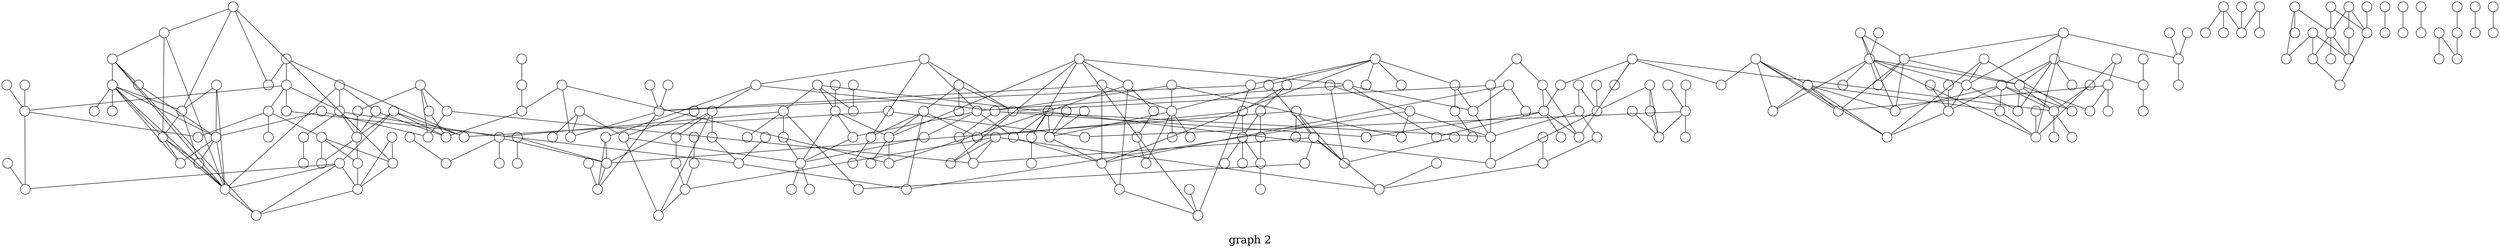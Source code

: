 /*****
graph 2
*****/

graph G {
  graph [splines=false overlap=false]
  node  [shape=ellipse, width=0.3, height=0.3, label=""]
  1 ;
  73 ;
  54 ;
  92 ;
  2 ;
  312 ;
  149 ;
  3 ;
  72 ;
  9 ;
  283 ;
  228 ;
  85 ;
  4 ;
  152 ;
  5 ;
  180 ;
  158 ;
  7 ;
  246 ;
  8 ;
  193 ;
  245 ;
  13 ;
  65 ;
  148 ;
  261 ;
  14 ;
  144 ;
  226 ;
  28 ;
  326 ;
  310 ;
  16 ;
  329 ;
  17 ;
  111 ;
  19 ;
  41 ;
  138 ;
  214 ;
  174 ;
  289 ;
  22 ;
  168 ;
  347 ;
  23 ;
  230 ;
  140 ;
  151 ;
  29 ;
  82 ;
  247 ;
  31 ;
  129 ;
  51 ;
  38 ;
  178 ;
  117 ;
  46 ;
  175 ;
  143 ;
  50 ;
  146 ;
  314 ;
  52 ;
  192 ;
  27 ;
  53 ;
  55 ;
  185 ;
  57 ;
  184 ;
  58 ;
  107 ;
  171 ;
  60 ;
  56 ;
  322 ;
  291 ;
  62 ;
  96 ;
  318 ;
  63 ;
  130 ;
  299 ;
  126 ;
  75 ;
  272 ;
  258 ;
  77 ;
  294 ;
  78 ;
  273 ;
  80 ;
  101 ;
  81 ;
  269 ;
  268 ;
  83 ;
  84 ;
  276 ;
  236 ;
  237 ;
  176 ;
  87 ;
  161 ;
  339 ;
  88 ;
  106 ;
  164 ;
  242 ;
  90 ;
  179 ;
  91 ;
  110 ;
  94 ;
  346 ;
  302 ;
  190 ;
  97 ;
  98 ;
  103 ;
  99 ;
  131 ;
  317 ;
  172 ;
  104 ;
  295 ;
  105 ;
  25 ;
  69 ;
  21 ;
  332 ;
  238 ;
  108 ;
  320 ;
  251 ;
  127 ;
  137 ;
  343 ;
  93 ;
  116 ;
  115 ;
  118 ;
  59 ;
  211 ;
  122 ;
  235 ;
  281 ;
  135 ;
  128 ;
  150 ;
  300 ;
  204 ;
  191 ;
  132 ;
  45 ;
  133 ;
  183 ;
  134 ;
  136 ;
  125 ;
  32 ;
  139 ;
  284 ;
  159 ;
  141 ;
  257 ;
  39 ;
  225 ;
  68 ;
  321 ;
  227 ;
  162 ;
  333 ;
  100 ;
  324 ;
  189 ;
  181 ;
  155 ;
  157 ;
  156 ;
  213 ;
  285 ;
  165 ;
  169 ;
  334 ;
  188 ;
  166 ;
  198 ;
  170 ;
  250 ;
  64 ;
  173 ;
  34 ;
  202 ;
  112 ;
  293 ;
  290 ;
  177 ;
  86 ;
  206 ;
  218 ;
  195 ;
  306 ;
  36 ;
  309 ;
  186 ;
  221 ;
  49 ;
  205 ;
  61 ;
  197 ;
  199 ;
  288 ;
  231 ;
  200 ;
  10 ;
  123 ;
  201 ;
  266 ;
  254 ;
  260 ;
  208 ;
  277 ;
  119 ;
  212 ;
  298 ;
  344 ;
  252 ;
  224 ;
  229 ;
  307 ;
  253 ;
  232 ;
  233 ;
  256 ;
  234 ;
  239 ;
  240 ;
  243 ;
  216 ;
  167 ;
  340 ;
  248 ;
  311 ;
  249 ;
  330 ;
  196 ;
  338 ;
  160 ;
  263 ;
  296 ;
  102 ;
  325 ;
  271 ;
  274 ;
  323 ;
  279 ;
  280 ;
  121 ;
  24 ;
  194 ;
  187 ;
  303 ;
  345 ;
  328 ;
  305 ;
  313 ;
  331 ;
  30 ;
  337 ;
  341 ;
  203 ;
  67 ;
  1 -- 54;
  1 -- 73;
  1 -- 92;
  73 -- 88;
  73 -- 126;
  73 -- 130;
  73 -- 299;
  2 -- 149;
  2 -- 312;
  149 -- 162;
  149 -- 226;
  149 -- 333;
  3 -- 9;
  3 -- 72;
  3 -- 85;
  3 -- 228;
  3 -- 274;
  3 -- 283;
  72 -- 165;
  72 -- 212;
  9 -- 105;
  9 -- 341;
  85 -- 176;
  85 -- 258;
  4 -- 78;
  4 -- 152;
  152 -- 181;
  152 -- 339;
  5 -- 156;
  5 -- 158;
  5 -- 180;
  5 -- 235;
  180 -- 242;
  158 -- 317;
  7 -- 38;
  7 -- 103;
  7 -- 168;
  7 -- 246;
  246 -- 340;
  8 -- 193;
  8 -- 201;
  8 -- 245;
  13 -- 65;
  13 -- 148;
  13 -- 261;
  261 -- 268;
  261 -- 345;
  14 -- 28;
  14 -- 144;
  14 -- 226;
  14 -- 310;
  14 -- 326;
  28 -- 140;
  28 -- 151;
  28 -- 226;
  28 -- 310;
  28 -- 326;
  16 -- 29;
  16 -- 118;
  16 -- 329;
  16 -- 331;
  17 -- 111;
  17 -- 116;
  17 -- 140;
  111 -- 137;
  111 -- 214;
  111 -- 279;
  111 -- 312;
  111 -- 326;
  111 -- 343;
  19 -- 41;
  19 -- 138;
  19 -- 174;
  19 -- 214;
  19 -- 289;
  41 -- 140;
  41 -- 151;
  41 -- 230;
  41 -- 243;
  41 -- 337;
  214 -- 230;
  214 -- 289;
  214 -- 333;
  174 -- 293;
  22 -- 87;
  22 -- 168;
  22 -- 347;
  168 -- 291;
  168 -- 339;
  23 -- 83;
  23 -- 144;
  23 -- 230;
  23 -- 237;
  23 -- 240;
  230 -- 253;
  230 -- 307;
  151 -- 312;
  29 -- 82;
  29 -- 106;
  29 -- 247;
  29 -- 338;
  82 -- 268;
  31 -- 51;
  31 -- 129;
  129 -- 168;
  129 -- 291;
  51 -- 84;
  51 -- 237;
  38 -- 117;
  38 -- 141;
  38 -- 178;
  178 -- 186;
  178 -- 206;
  178 -- 231;
  178 -- 345;
  117 -- 231;
  117 -- 280;
  46 -- 143;
  46 -- 175;
  46 -- 177;
  143 -- 225;
  143 -- 227;
  143 -- 321;
  50 -- 146;
  50 -- 148;
  50 -- 314;
  146 -- 317;
  52 -- 192;
  192 -- 205;
  27 -- 54;
  27 -- 324;
  53 -- 54;
  53 -- 94;
  53 -- 242;
  53 -- 317;
  55 -- 170;
  55 -- 185;
  55 -- 200;
  185 -- 274;
  57 -- 92;
  57 -- 108;
  57 -- 184;
  57 -- 249;
  184 -- 251;
  184 -- 309;
  58 -- 107;
  58 -- 171;
  58 -- 269;
  107 -- 171;
  60 -- 291;
  60 -- 313;
  60 -- 322;
  56 -- 60;
  56 -- 298;
  291 -- 329;
  62 -- 96;
  62 -- 98;
  62 -- 161;
  62 -- 170;
  62 -- 318;
  62 -- 341;
  96 -- 190;
  96 -- 314;
  96 -- 323;
  63 -- 261;
  130 -- 191;
  130 -- 204;
  130 -- 300;
  299 -- 300;
  299 -- 302;
  126 -- 260;
  75 -- 258;
  75 -- 272;
  75 -- 274;
  258 -- 291;
  77 -- 231;
  77 -- 294;
  78 -- 181;
  78 -- 273;
  273 -- 306;
  80 -- 88;
  80 -- 101;
  80 -- 320;
  101 -- 242;
  101 -- 317;
  81 -- 269;
  269 -- 329;
  268 -- 271;
  268 -- 325;
  83 -- 84;
  84 -- 224;
  84 -- 236;
  84 -- 237;
  84 -- 276;
  176 -- 290;
  87 -- 161;
  87 -- 246;
  87 -- 322;
  87 -- 339;
  161 -- 213;
  161 -- 314;
  88 -- 106;
  88 -- 164;
  88 -- 242;
  106 -- 231;
  106 -- 238;
  106 -- 332;
  164 -- 285;
  242 -- 254;
  242 -- 266;
  90 -- 179;
  91 -- 110;
  91 -- 193;
  94 -- 302;
  94 -- 320;
  94 -- 330;
  94 -- 346;
  190 -- 229;
  97 -- 230;
  98 -- 103;
  98 -- 258;
  98 -- 276;
  103 -- 172;
  103 -- 185;
  103 -- 211;
  99 -- 131;
  99 -- 143;
  99 -- 263;
  131 -- 225;
  172 -- 268;
  104 -- 295;
  104 -- 303;
  104 -- 318;
  104 -- 344;
  105 -- 148;
  105 -- 280;
  25 -- 105;
  69 -- 105;
  21 -- 105;
  21 -- 165;
  21 -- 274;
  108 -- 127;
  108 -- 251;
  108 -- 320;
  320 -- 346;
  251 -- 284;
  251 -- 309;
  251 -- 320;
  127 -- 135;
  127 -- 139;
  127 -- 320;
  127 -- 346;
  137 -- 243;
  137 -- 289;
  93 -- 111;
  116 -- 140;
  116 -- 214;
  116 -- 226;
  116 -- 343;
  115 -- 116;
  115 -- 137;
  115 -- 192;
  115 -- 312;
  118 -- 161;
  118 -- 211;
  118 -- 268;
  59 -- 118;
  211 -- 268;
  122 -- 235;
  122 -- 281;
  281 -- 284;
  281 -- 309;
  281 -- 320;
  135 -- 281;
  128 -- 150;
  150 -- 171;
  150 -- 189;
  150 -- 324;
  204 -- 249;
  204 -- 254;
  204 -- 266;
  132 -- 303;
  45 -- 132;
  133 -- 183;
  134 -- 238;
  136 -- 146;
  125 -- 136;
  32 -- 137;
  32 -- 310;
  32 -- 337;
  139 -- 159;
  139 -- 184;
  139 -- 197;
  139 -- 251;
  139 -- 281;
  139 -- 284;
  139 -- 320;
  141 -- 236;
  141 -- 257;
  257 -- 295;
  39 -- 141;
  39 -- 165;
  39 -- 313;
  68 -- 143;
  68 -- 263;
  227 -- 296;
  100 -- 150;
  181 -- 195;
  181 -- 218;
  181 -- 306;
  155 -- 157;
  156 -- 235;
  156 -- 295;
  165 -- 169;
  165 -- 188;
  165 -- 200;
  165 -- 334;
  166 -- 198;
  166 -- 202;
  170 -- 250;
  64 -- 171;
  173 -- 202;
  34 -- 173;
  112 -- 174;
  86 -- 177;
  86 -- 225;
  86 -- 227;
  206 -- 260;
  306 -- 328;
  36 -- 184;
  36 -- 281;
  36 -- 320;
  309 -- 320;
  186 -- 221;
  221 -- 303;
  49 -- 192;
  61 -- 193;
  199 -- 212;
  199 -- 231;
  199 -- 288;
  199 -- 298;
  231 -- 280;
  200 -- 274;
  10 -- 200;
  123 -- 200;
  266 -- 330;
  260 -- 322;
  208 -- 277;
  208 -- 291;
  277 -- 311;
  119 -- 208;
  119 -- 269;
  212 -- 252;
  212 -- 295;
  212 -- 298;
  212 -- 344;
  252 -- 338;
  229 -- 334;
  232 -- 298;
  233 -- 256;
  234 -- 239;
  243 -- 310;
  216 -- 243;
  167 -- 243;
  248 -- 311;
  311 -- 344;
  249 -- 330;
  330 -- 346;
  196 -- 249;
  196 -- 330;
  160 -- 260;
  263 -- 296;
  102 -- 263;
  274 -- 323;
  323 -- 341;
  121 -- 280;
  24 -- 299;
  194 -- 299;
  187 -- 302;
  303 -- 345;
  305 -- 312;
  30 -- 331;
  203 -- 341;
  67 -- 344;
  label = "\ngraph 2\n";  fontsize=24;
}
